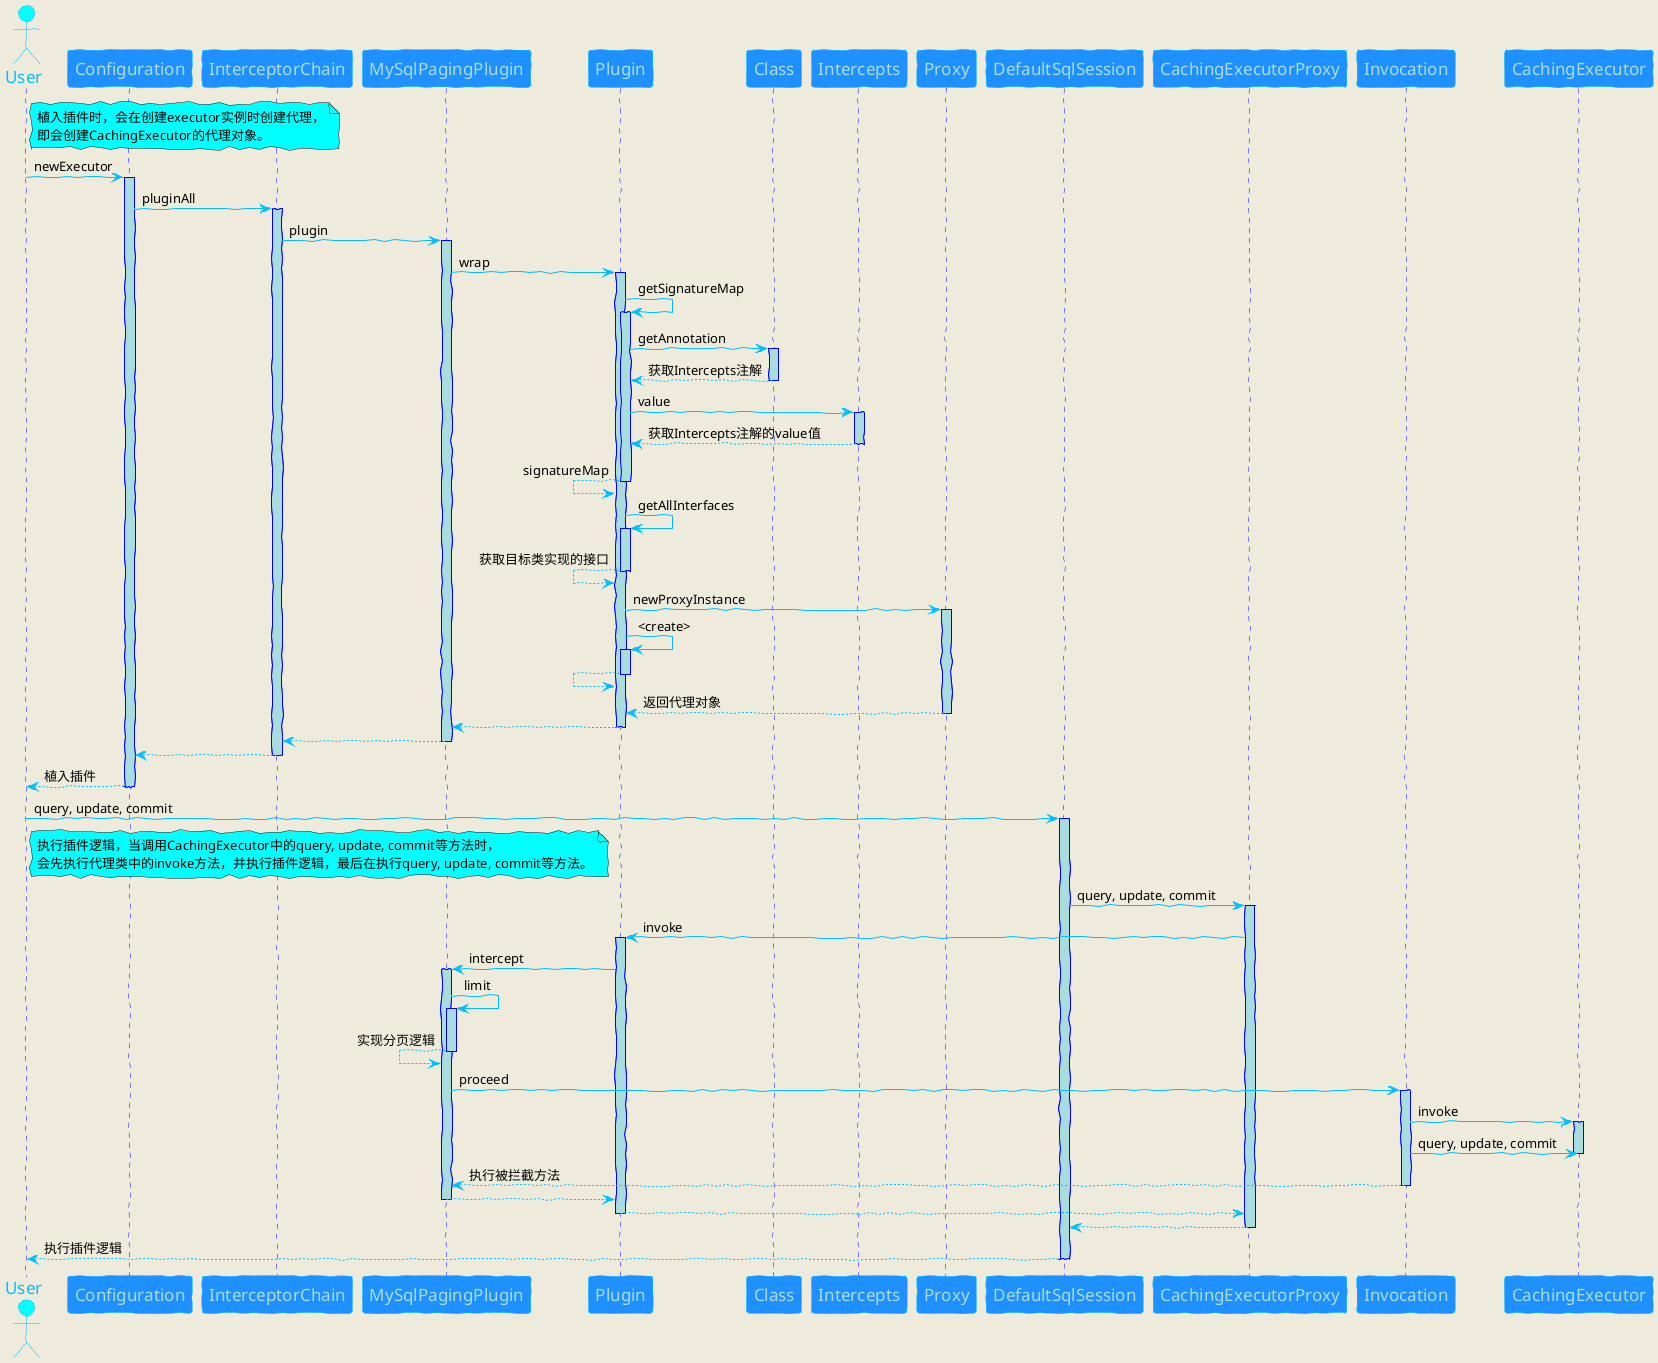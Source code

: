 @startuml
skinparam backgroundColor #EEEBDC
skinparam handwritten true

skinparam sequence {
	ArrowColor DeepSkyBlue
	ActorBorderColor DeepSkyBlue
	LifeLineBorderColor blue
	LifeLineBackgroundColor #A9DCDF

	ParticipantBorderColor DeepSkyBlue
	ParticipantBackgroundColor DodgerBlue
	ParticipantFontName Impact
	ParticipantFontSize 17
	ParticipantFontColor #A9DCDF

	ActorBackgroundColor aqua
	ActorFontColor DeepSkyBlue
	ActorFontSize 17
	ActorFontName Aapex
}
actor User
note right of User #aqua
	植入插件时，会在创建executor实例时创建代理，
	即会创建CachingExecutor的代理对象。
end note
User -> Configuration: newExecutor
activate Configuration
    Configuration -> InterceptorChain: pluginAll
    activate InterceptorChain
        InterceptorChain -> MySqlPagingPlugin: plugin
        activate MySqlPagingPlugin
            MySqlPagingPlugin -> Plugin: wrap
            activate Plugin
                Plugin -> Plugin: getSignatureMap
                activate Plugin
                    Plugin -> Class: getAnnotation
                    activate Class
                    Plugin <-- Class: 获取Intercepts注解
                    deactivate Class
                    Plugin -> Intercepts: value
                    activate Intercepts
                    Plugin <-- Intercepts: 获取Intercepts注解的value值
                    deactivate Intercepts
                Plugin <-- Plugin: signatureMap
                deactivate Plugin

                Plugin -> Plugin: getAllInterfaces
                activate Plugin
                Plugin <-- Plugin: 获取目标类实现的接口
                deactivate Plugin

                Plugin -> Proxy: newProxyInstance
                activate Proxy
                    Plugin -> Plugin: <create>
                    activate Plugin
                    Plugin <-- Plugin:
                    deactivate Plugin
                Plugin <-- Proxy: 返回代理对象
                deactivate Proxy

            MySqlPagingPlugin <-- Plugin:
            deactivate Plugin
        InterceptorChain <-- MySqlPagingPlugin:
        deactivate MySqlPagingPlugin
    Configuration <-- InterceptorChain:
    deactivate InterceptorChain
User <-- Configuration: 植入插件
deactivate Configuration

User -> DefaultSqlSession: query, update, commit
note right of User #aqua
	执行插件逻辑，当调用CachingExecutor中的query, update, commit等方法时，
	会先执行代理类中的invoke方法，并执行插件逻辑，最后在执行query, update, commit等方法。
end note
activate DefaultSqlSession
    DefaultSqlSession -> CachingExecutorProxy: query, update, commit
    activate CachingExecutorProxy
        CachingExecutorProxy -> Plugin: invoke
        activate Plugin
            Plugin -> MySqlPagingPlugin: intercept
            activate MySqlPagingPlugin
                MySqlPagingPlugin -> MySqlPagingPlugin: limit
                activate MySqlPagingPlugin
                MySqlPagingPlugin <-- MySqlPagingPlugin: 实现分页逻辑
                deactivate MySqlPagingPlugin
                MySqlPagingPlugin -> Invocation: proceed
                activate Invocation
                    Invocation -> CachingExecutor: invoke
                    activate CachingExecutor
                    Invocation -> CachingExecutor: query, update, commit
                    deactivate CachingExecutor
                MySqlPagingPlugin <-- Invocation: 执行被拦截方法
                deactivate Invocation
            Plugin <-- MySqlPagingPlugin:
            deactivate MySqlPagingPlugin
        CachingExecutorProxy <-- Plugin:
        deactivate Plugin
    DefaultSqlSession <-- CachingExecutorProxy:
    deactivate CachingExecutorProxy
User <-- DefaultSqlSession: 执行插件逻辑
deactivate DefaultSqlSession


@enduml
